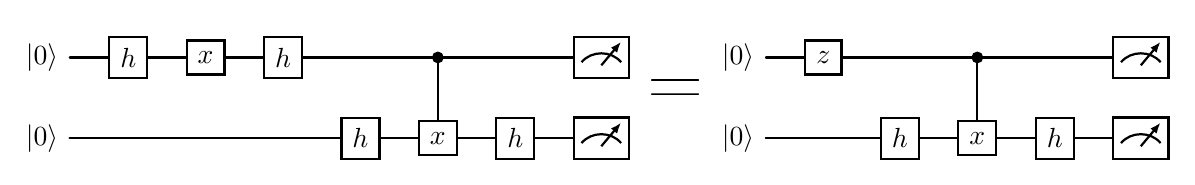 \documentclass[border=6pt]{standalone}
\usepackage[utf8]{inputenc}
\usepackage[T1]{fontenc}
\usepackage{tikz}
\usetikzlibrary{quantikz2}
\begin{document}\begin{quantikz}
	\lstick{\ket{0}}	&	\gate{h}	&	\gate{x}	&	\gate{h}	&	\qw	&	\ctrl{1}	&	\qw	&	\meter{}\\
	\lstick{\ket{0}}	&	\qw	&	\qw	&	\qw	&	\gate{h}	&	\gate{x}	&	\gate{h}	&	\meter{}
\end{quantikz}
{\Huge{\textbf{=}}}
\begin{quantikz}
	\lstick{\ket{0}}	&	\gate{z}	&	\qw	&	\ctrl{1}	&	\qw	&	\meter{}\\
	\lstick{\ket{0}}	&	\qw	&	\gate{h}	&	\gate{x}	&	\gate{h}	&	\meter{}
\end{quantikz}
\end{document}